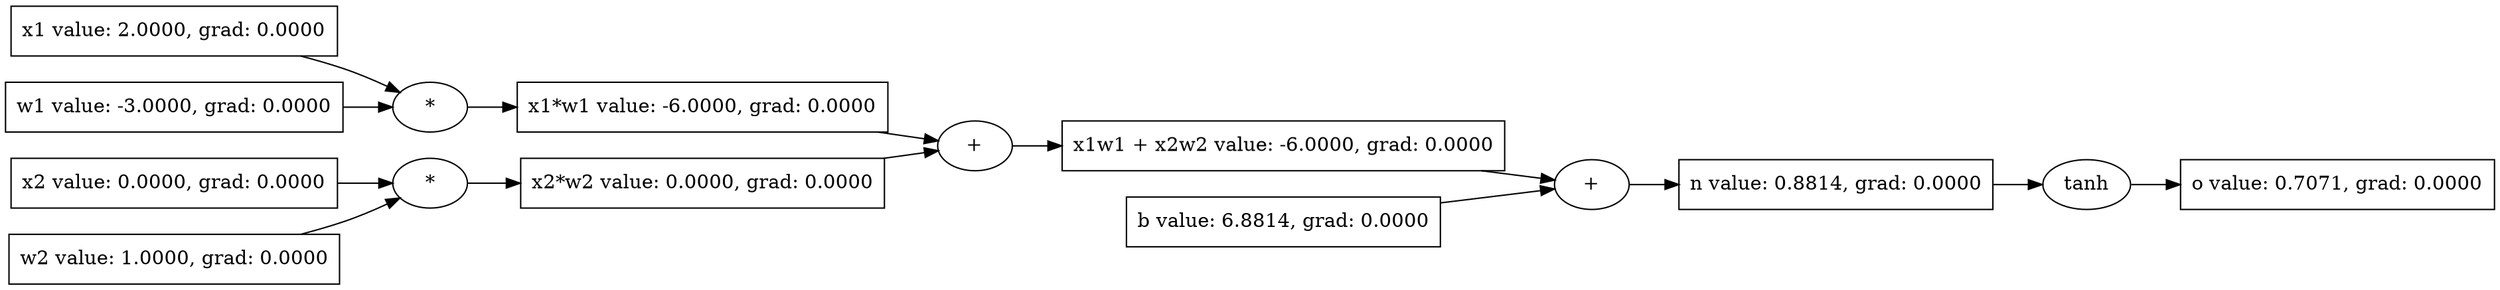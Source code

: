 digraph {
graph [rankdir=LR]
  "94191604478640" [label="o value: 0.7071, grad: 0.0000" shape=record]
  "94191604478640tanh" [label="tanh"]
  "94191604478640tanh" -> "94191604478640"
  "94191604476080" -> "94191604478640tanh"
  "94191604476080" [label="n value: 0.8814, grad: 0.0000" shape=record]
  "94191604476080+" [label="+"]
  "94191604476080+" -> "94191604476080"
  "94191604474400" -> "94191604476080+"
  "94191604474576" -> "94191604476080+"
  "94191604474400" [label="x1w1 + x2w2 value: -6.0000, grad: 0.0000" shape=record]
  "94191604474400+" [label="+"]
  "94191604474400+" -> "94191604474400"
  "94191604473920" -> "94191604474400+"
  "94191604474128" -> "94191604474400+"
  "94191604473920" [label="x1*w1 value: -6.0000, grad: 0.0000" shape=record]
  "94191604473920*" [label="*"]
  "94191604473920*" -> "94191604473920"
  "94191604487072" -> "94191604473920*"
  "94191604485440" -> "94191604473920*"
  "94191604487072" [label="x1 value: 2.0000, grad: 0.0000" shape=record]
  "94191604485440" [label="w1 value: -3.0000, grad: 0.0000" shape=record]
  "94191604474128" [label="x2*w2 value: 0.0000, grad: 0.0000" shape=record]
  "94191604474128*" [label="*"]
  "94191604474128*" -> "94191604474128"
  "94191604485984" -> "94191604474128*"
  "94191604482816" -> "94191604474128*"
  "94191604485984" [label="x2 value: 0.0000, grad: 0.0000" shape=record]
  "94191604482816" [label="w2 value: 1.0000, grad: 0.0000" shape=record]
  "94191604474576" [label="b value: 6.8814, grad: 0.0000" shape=record]
}

